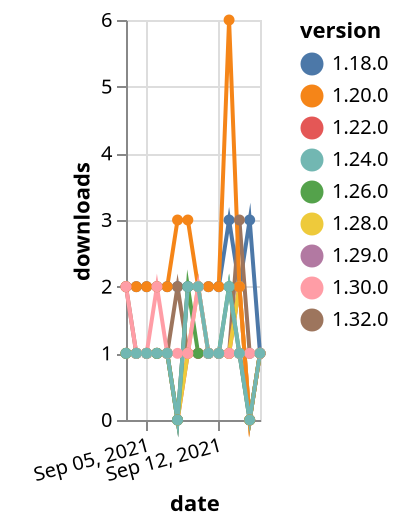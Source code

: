 {"$schema": "https://vega.github.io/schema/vega-lite/v5.json", "description": "A simple bar chart with embedded data.", "data": {"values": [{"date": "2021-09-03", "total": 141, "delta": 1, "version": "1.29.0"}, {"date": "2021-09-04", "total": 142, "delta": 1, "version": "1.29.0"}, {"date": "2021-09-05", "total": 143, "delta": 1, "version": "1.29.0"}, {"date": "2021-09-06", "total": 144, "delta": 1, "version": "1.29.0"}, {"date": "2021-09-07", "total": 145, "delta": 1, "version": "1.29.0"}, {"date": "2021-09-08", "total": 145, "delta": 0, "version": "1.29.0"}, {"date": "2021-09-09", "total": 147, "delta": 2, "version": "1.29.0"}, {"date": "2021-09-10", "total": 149, "delta": 2, "version": "1.29.0"}, {"date": "2021-09-11", "total": 150, "delta": 1, "version": "1.29.0"}, {"date": "2021-09-12", "total": 151, "delta": 1, "version": "1.29.0"}, {"date": "2021-09-13", "total": 152, "delta": 1, "version": "1.29.0"}, {"date": "2021-09-14", "total": 153, "delta": 1, "version": "1.29.0"}, {"date": "2021-09-15", "total": 153, "delta": 0, "version": "1.29.0"}, {"date": "2021-09-16", "total": 154, "delta": 1, "version": "1.29.0"}, {"date": "2021-09-03", "total": 2292, "delta": 2, "version": "1.18.0"}, {"date": "2021-09-04", "total": 2294, "delta": 2, "version": "1.18.0"}, {"date": "2021-09-05", "total": 2296, "delta": 2, "version": "1.18.0"}, {"date": "2021-09-06", "total": 2298, "delta": 2, "version": "1.18.0"}, {"date": "2021-09-07", "total": 2300, "delta": 2, "version": "1.18.0"}, {"date": "2021-09-08", "total": 2302, "delta": 2, "version": "1.18.0"}, {"date": "2021-09-09", "total": 2304, "delta": 2, "version": "1.18.0"}, {"date": "2021-09-10", "total": 2306, "delta": 2, "version": "1.18.0"}, {"date": "2021-09-11", "total": 2308, "delta": 2, "version": "1.18.0"}, {"date": "2021-09-12", "total": 2310, "delta": 2, "version": "1.18.0"}, {"date": "2021-09-13", "total": 2313, "delta": 3, "version": "1.18.0"}, {"date": "2021-09-14", "total": 2315, "delta": 2, "version": "1.18.0"}, {"date": "2021-09-15", "total": 2318, "delta": 3, "version": "1.18.0"}, {"date": "2021-09-16", "total": 2319, "delta": 1, "version": "1.18.0"}, {"date": "2021-09-03", "total": 121, "delta": 2, "version": "1.32.0"}, {"date": "2021-09-04", "total": 122, "delta": 1, "version": "1.32.0"}, {"date": "2021-09-05", "total": 123, "delta": 1, "version": "1.32.0"}, {"date": "2021-09-06", "total": 124, "delta": 1, "version": "1.32.0"}, {"date": "2021-09-07", "total": 125, "delta": 1, "version": "1.32.0"}, {"date": "2021-09-08", "total": 127, "delta": 2, "version": "1.32.0"}, {"date": "2021-09-09", "total": 128, "delta": 1, "version": "1.32.0"}, {"date": "2021-09-10", "total": 129, "delta": 1, "version": "1.32.0"}, {"date": "2021-09-11", "total": 130, "delta": 1, "version": "1.32.0"}, {"date": "2021-09-12", "total": 131, "delta": 1, "version": "1.32.0"}, {"date": "2021-09-13", "total": 132, "delta": 1, "version": "1.32.0"}, {"date": "2021-09-14", "total": 135, "delta": 3, "version": "1.32.0"}, {"date": "2021-09-15", "total": 136, "delta": 1, "version": "1.32.0"}, {"date": "2021-09-16", "total": 137, "delta": 1, "version": "1.32.0"}, {"date": "2021-09-03", "total": 241, "delta": 1, "version": "1.22.0"}, {"date": "2021-09-04", "total": 242, "delta": 1, "version": "1.22.0"}, {"date": "2021-09-05", "total": 243, "delta": 1, "version": "1.22.0"}, {"date": "2021-09-06", "total": 244, "delta": 1, "version": "1.22.0"}, {"date": "2021-09-07", "total": 245, "delta": 1, "version": "1.22.0"}, {"date": "2021-09-08", "total": 245, "delta": 0, "version": "1.22.0"}, {"date": "2021-09-09", "total": 246, "delta": 1, "version": "1.22.0"}, {"date": "2021-09-10", "total": 247, "delta": 1, "version": "1.22.0"}, {"date": "2021-09-11", "total": 248, "delta": 1, "version": "1.22.0"}, {"date": "2021-09-12", "total": 249, "delta": 1, "version": "1.22.0"}, {"date": "2021-09-13", "total": 250, "delta": 1, "version": "1.22.0"}, {"date": "2021-09-14", "total": 252, "delta": 2, "version": "1.22.0"}, {"date": "2021-09-15", "total": 252, "delta": 0, "version": "1.22.0"}, {"date": "2021-09-16", "total": 253, "delta": 1, "version": "1.22.0"}, {"date": "2021-09-03", "total": 153, "delta": 1, "version": "1.28.0"}, {"date": "2021-09-04", "total": 154, "delta": 1, "version": "1.28.0"}, {"date": "2021-09-05", "total": 155, "delta": 1, "version": "1.28.0"}, {"date": "2021-09-06", "total": 156, "delta": 1, "version": "1.28.0"}, {"date": "2021-09-07", "total": 157, "delta": 1, "version": "1.28.0"}, {"date": "2021-09-08", "total": 157, "delta": 0, "version": "1.28.0"}, {"date": "2021-09-09", "total": 158, "delta": 1, "version": "1.28.0"}, {"date": "2021-09-10", "total": 160, "delta": 2, "version": "1.28.0"}, {"date": "2021-09-11", "total": 161, "delta": 1, "version": "1.28.0"}, {"date": "2021-09-12", "total": 162, "delta": 1, "version": "1.28.0"}, {"date": "2021-09-13", "total": 163, "delta": 1, "version": "1.28.0"}, {"date": "2021-09-14", "total": 165, "delta": 2, "version": "1.28.0"}, {"date": "2021-09-15", "total": 165, "delta": 0, "version": "1.28.0"}, {"date": "2021-09-16", "total": 166, "delta": 1, "version": "1.28.0"}, {"date": "2021-09-03", "total": 186, "delta": 1, "version": "1.26.0"}, {"date": "2021-09-04", "total": 187, "delta": 1, "version": "1.26.0"}, {"date": "2021-09-05", "total": 188, "delta": 1, "version": "1.26.0"}, {"date": "2021-09-06", "total": 189, "delta": 1, "version": "1.26.0"}, {"date": "2021-09-07", "total": 190, "delta": 1, "version": "1.26.0"}, {"date": "2021-09-08", "total": 190, "delta": 0, "version": "1.26.0"}, {"date": "2021-09-09", "total": 192, "delta": 2, "version": "1.26.0"}, {"date": "2021-09-10", "total": 193, "delta": 1, "version": "1.26.0"}, {"date": "2021-09-11", "total": 194, "delta": 1, "version": "1.26.0"}, {"date": "2021-09-12", "total": 195, "delta": 1, "version": "1.26.0"}, {"date": "2021-09-13", "total": 197, "delta": 2, "version": "1.26.0"}, {"date": "2021-09-14", "total": 198, "delta": 1, "version": "1.26.0"}, {"date": "2021-09-15", "total": 198, "delta": 0, "version": "1.26.0"}, {"date": "2021-09-16", "total": 199, "delta": 1, "version": "1.26.0"}, {"date": "2021-09-03", "total": 2431, "delta": 2, "version": "1.20.0"}, {"date": "2021-09-04", "total": 2433, "delta": 2, "version": "1.20.0"}, {"date": "2021-09-05", "total": 2435, "delta": 2, "version": "1.20.0"}, {"date": "2021-09-06", "total": 2437, "delta": 2, "version": "1.20.0"}, {"date": "2021-09-07", "total": 2439, "delta": 2, "version": "1.20.0"}, {"date": "2021-09-08", "total": 2442, "delta": 3, "version": "1.20.0"}, {"date": "2021-09-09", "total": 2445, "delta": 3, "version": "1.20.0"}, {"date": "2021-09-10", "total": 2447, "delta": 2, "version": "1.20.0"}, {"date": "2021-09-11", "total": 2449, "delta": 2, "version": "1.20.0"}, {"date": "2021-09-12", "total": 2451, "delta": 2, "version": "1.20.0"}, {"date": "2021-09-13", "total": 2457, "delta": 6, "version": "1.20.0"}, {"date": "2021-09-14", "total": 2459, "delta": 2, "version": "1.20.0"}, {"date": "2021-09-15", "total": 2459, "delta": 0, "version": "1.20.0"}, {"date": "2021-09-16", "total": 2460, "delta": 1, "version": "1.20.0"}, {"date": "2021-09-03", "total": 172, "delta": 2, "version": "1.30.0"}, {"date": "2021-09-04", "total": 173, "delta": 1, "version": "1.30.0"}, {"date": "2021-09-05", "total": 174, "delta": 1, "version": "1.30.0"}, {"date": "2021-09-06", "total": 176, "delta": 2, "version": "1.30.0"}, {"date": "2021-09-07", "total": 177, "delta": 1, "version": "1.30.0"}, {"date": "2021-09-08", "total": 178, "delta": 1, "version": "1.30.0"}, {"date": "2021-09-09", "total": 179, "delta": 1, "version": "1.30.0"}, {"date": "2021-09-10", "total": 181, "delta": 2, "version": "1.30.0"}, {"date": "2021-09-11", "total": 182, "delta": 1, "version": "1.30.0"}, {"date": "2021-09-12", "total": 183, "delta": 1, "version": "1.30.0"}, {"date": "2021-09-13", "total": 184, "delta": 1, "version": "1.30.0"}, {"date": "2021-09-14", "total": 185, "delta": 1, "version": "1.30.0"}, {"date": "2021-09-15", "total": 186, "delta": 1, "version": "1.30.0"}, {"date": "2021-09-16", "total": 187, "delta": 1, "version": "1.30.0"}, {"date": "2021-09-03", "total": 189, "delta": 1, "version": "1.24.0"}, {"date": "2021-09-04", "total": 190, "delta": 1, "version": "1.24.0"}, {"date": "2021-09-05", "total": 191, "delta": 1, "version": "1.24.0"}, {"date": "2021-09-06", "total": 192, "delta": 1, "version": "1.24.0"}, {"date": "2021-09-07", "total": 193, "delta": 1, "version": "1.24.0"}, {"date": "2021-09-08", "total": 193, "delta": 0, "version": "1.24.0"}, {"date": "2021-09-09", "total": 195, "delta": 2, "version": "1.24.0"}, {"date": "2021-09-10", "total": 197, "delta": 2, "version": "1.24.0"}, {"date": "2021-09-11", "total": 198, "delta": 1, "version": "1.24.0"}, {"date": "2021-09-12", "total": 199, "delta": 1, "version": "1.24.0"}, {"date": "2021-09-13", "total": 201, "delta": 2, "version": "1.24.0"}, {"date": "2021-09-14", "total": 202, "delta": 1, "version": "1.24.0"}, {"date": "2021-09-15", "total": 202, "delta": 0, "version": "1.24.0"}, {"date": "2021-09-16", "total": 203, "delta": 1, "version": "1.24.0"}]}, "width": "container", "mark": {"type": "line", "point": {"filled": true}}, "encoding": {"x": {"field": "date", "type": "temporal", "timeUnit": "yearmonthdate", "title": "date", "axis": {"labelAngle": -15}}, "y": {"field": "delta", "type": "quantitative", "title": "downloads"}, "color": {"field": "version", "type": "nominal"}, "tooltip": {"field": "delta"}}}